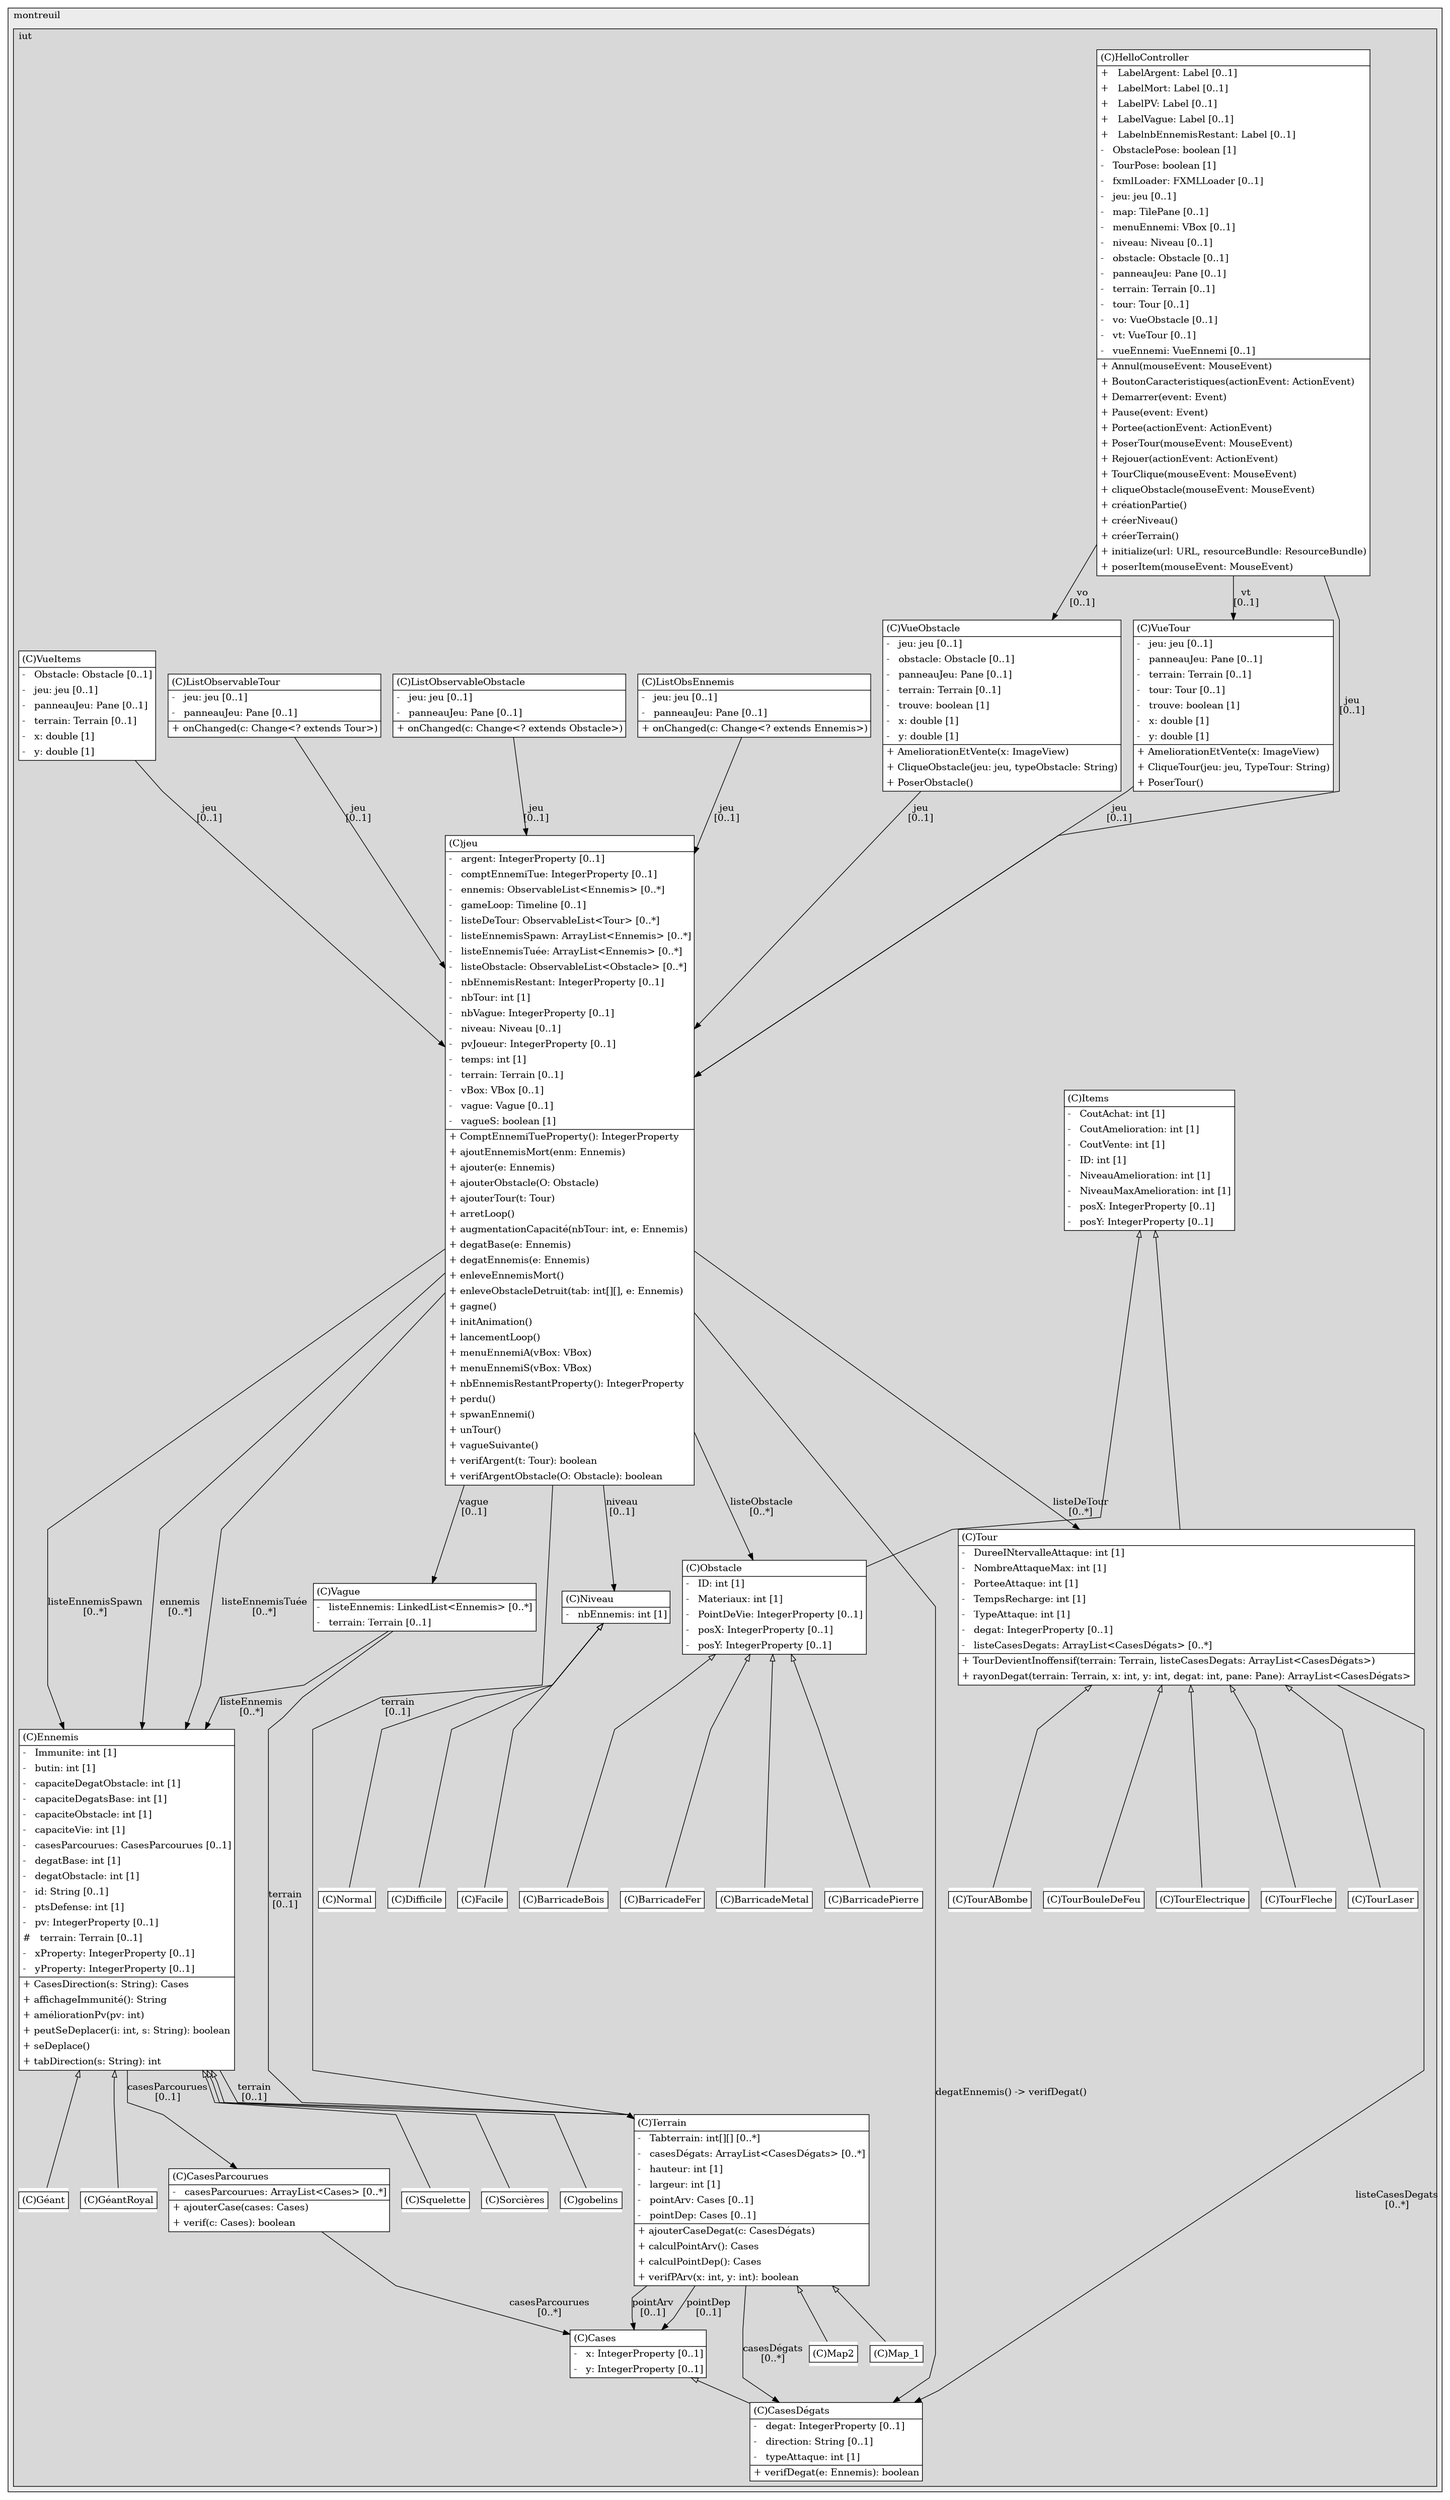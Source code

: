 @startuml

/' diagram meta data start
config=StructureConfiguration;
{
  "projectClassification": {
    "searchMode": "OpenProject", // OpenProject, AllProjects
    "includedProjects": "",
    "pathEndKeywords": "*.impl",
    "isClientPath": "",
    "isClientName": "",
    "isTestPath": "",
    "isTestName": "",
    "isMappingPath": "",
    "isMappingName": "",
    "isDataAccessPath": "",
    "isDataAccessName": "",
    "isDataStructurePath": "",
    "isDataStructureName": "",
    "isInterfaceStructuresPath": "",
    "isInterfaceStructuresName": "",
    "isEntryPointPath": "",
    "isEntryPointName": "",
    "treatFinalFieldsAsMandatory": false
  },
  "graphRestriction": {
    "classPackageExcludeFilter": "",
    "classPackageIncludeFilter": "",
    "classNameExcludeFilter": "",
    "classNameIncludeFilter": "",
    "methodNameExcludeFilter": "",
    "methodNameIncludeFilter": "",
    "removeByInheritance": "", // inheritance/annotation based filtering is done in a second step
    "removeByAnnotation": "",
    "removeByClassPackage": "", // cleanup the graph after inheritance/annotation based filtering is done
    "removeByClassName": "",
    "cutMappings": false,
    "cutEnum": true,
    "cutTests": true,
    "cutClient": true,
    "cutDataAccess": false,
    "cutInterfaceStructures": false,
    "cutDataStructures": false,
    "cutGetterAndSetter": true,
    "cutConstructors": true
  },
  "graphTraversal": {
    "forwardDepth": 6,
    "backwardDepth": 6,
    "classPackageExcludeFilter": "",
    "classPackageIncludeFilter": "",
    "classNameExcludeFilter": "",
    "classNameIncludeFilter": "",
    "methodNameExcludeFilter": "",
    "methodNameIncludeFilter": "",
    "hideMappings": false,
    "hideDataStructures": false,
    "hidePrivateMethods": true,
    "hideInterfaceCalls": true, // indirection: implementation -> interface (is hidden) -> implementation
    "onlyShowApplicationEntryPoints": false, // root node is included
    "useMethodCallsForStructureDiagram": "ForwardOnly" // ForwardOnly, BothDirections, No
  },
  "details": {
    "aggregation": "GroupByClass", // ByClass, GroupByClass, None
    "showClassGenericTypes": true,
    "showMethods": true,
    "showMethodParameterNames": true,
    "showMethodParameterTypes": true,
    "showMethodReturnType": true,
    "showPackageLevels": 2,
    "showDetailedClassStructure": true
  },
  "rootClass": "fr.montreuil.iut.RoyalElphia.modele.jeu",
  "extensionCallbackMethod": "" // qualified.class.name#methodName - signature: public static String method(String)
}
diagram meta data end '/



digraph g {
    rankdir="TB"
    splines=polyline
    

'nodes 
subgraph cluster_1290044579 { 
   	label=montreuil
	labeljust=l
	fillcolor="#ececec"
	style=filled
   
   subgraph cluster_2015037111 { 
   	label=iut
	labeljust=l
	fillcolor="#d8d8d8"
	style=filled
   
   BarricadeBois1169932984[
	label=<<TABLE BORDER="1" CELLBORDER="0" CELLPADDING="4" CELLSPACING="0">
<TR><TD ALIGN="LEFT" >(C)BarricadeBois</TD></TR>
</TABLE>>
	style=filled
	margin=0
	shape=plaintext
	fillcolor="#FFFFFF"
];

BarricadeFer1169932984[
	label=<<TABLE BORDER="1" CELLBORDER="0" CELLPADDING="4" CELLSPACING="0">
<TR><TD ALIGN="LEFT" >(C)BarricadeFer</TD></TR>
</TABLE>>
	style=filled
	margin=0
	shape=plaintext
	fillcolor="#FFFFFF"
];

BarricadeMetal1169932984[
	label=<<TABLE BORDER="1" CELLBORDER="0" CELLPADDING="4" CELLSPACING="0">
<TR><TD ALIGN="LEFT" >(C)BarricadeMetal</TD></TR>
</TABLE>>
	style=filled
	margin=0
	shape=plaintext
	fillcolor="#FFFFFF"
];

BarricadePierre1169932984[
	label=<<TABLE BORDER="1" CELLBORDER="0" CELLPADDING="4" CELLSPACING="0">
<TR><TD ALIGN="LEFT" >(C)BarricadePierre</TD></TR>
</TABLE>>
	style=filled
	margin=0
	shape=plaintext
	fillcolor="#FFFFFF"
];

Cases331915373[
	label=<<TABLE BORDER="1" CELLBORDER="0" CELLPADDING="4" CELLSPACING="0">
<TR><TD ALIGN="LEFT" >(C)Cases</TD></TR>
<HR/>
<TR><TD ALIGN="LEFT" >-   x: IntegerProperty [0..1]</TD></TR>
<TR><TD ALIGN="LEFT" >-   y: IntegerProperty [0..1]</TD></TR>
</TABLE>>
	style=filled
	margin=0
	shape=plaintext
	fillcolor="#FFFFFF"
];

CasesDégats331915373[
	label=<<TABLE BORDER="1" CELLBORDER="0" CELLPADDING="4" CELLSPACING="0">
<TR><TD ALIGN="LEFT" >(C)CasesDégats</TD></TR>
<HR/>
<TR><TD ALIGN="LEFT" >-   degat: IntegerProperty [0..1]</TD></TR>
<TR><TD ALIGN="LEFT" >-   direction: String [0..1]</TD></TR>
<TR><TD ALIGN="LEFT" >-   typeAttaque: int [1]</TD></TR>
<HR/>
<TR><TD ALIGN="LEFT" >+ verifDegat(e: Ennemis): boolean</TD></TR>
</TABLE>>
	style=filled
	margin=0
	shape=plaintext
	fillcolor="#FFFFFF"
];

CasesParcourues331915373[
	label=<<TABLE BORDER="1" CELLBORDER="0" CELLPADDING="4" CELLSPACING="0">
<TR><TD ALIGN="LEFT" >(C)CasesParcourues</TD></TR>
<HR/>
<TR><TD ALIGN="LEFT" >-   casesParcourues: ArrayList&lt;Cases&gt; [0..*]</TD></TR>
<HR/>
<TR><TD ALIGN="LEFT" >+ ajouterCase(cases: Cases)</TD></TR>
<TR><TD ALIGN="LEFT" >+ verif(c: Cases): boolean</TD></TR>
</TABLE>>
	style=filled
	margin=0
	shape=plaintext
	fillcolor="#FFFFFF"
];

Difficile1039865401[
	label=<<TABLE BORDER="1" CELLBORDER="0" CELLPADDING="4" CELLSPACING="0">
<TR><TD ALIGN="LEFT" >(C)Difficile</TD></TR>
</TABLE>>
	style=filled
	margin=0
	shape=plaintext
	fillcolor="#FFFFFF"
];

Ennemis1432886034[
	label=<<TABLE BORDER="1" CELLBORDER="0" CELLPADDING="4" CELLSPACING="0">
<TR><TD ALIGN="LEFT" >(C)Ennemis</TD></TR>
<HR/>
<TR><TD ALIGN="LEFT" >-   Immunite: int [1]</TD></TR>
<TR><TD ALIGN="LEFT" >-   butin: int [1]</TD></TR>
<TR><TD ALIGN="LEFT" >-   capaciteDegatObstacle: int [1]</TD></TR>
<TR><TD ALIGN="LEFT" >-   capaciteDegatsBase: int [1]</TD></TR>
<TR><TD ALIGN="LEFT" >-   capaciteObstacle: int [1]</TD></TR>
<TR><TD ALIGN="LEFT" >-   capaciteVie: int [1]</TD></TR>
<TR><TD ALIGN="LEFT" >-   casesParcourues: CasesParcourues [0..1]</TD></TR>
<TR><TD ALIGN="LEFT" >-   degatBase: int [1]</TD></TR>
<TR><TD ALIGN="LEFT" >-   degatObstacle: int [1]</TD></TR>
<TR><TD ALIGN="LEFT" >-   id: String [0..1]</TD></TR>
<TR><TD ALIGN="LEFT" >-   ptsDefense: int [1]</TD></TR>
<TR><TD ALIGN="LEFT" >-   pv: IntegerProperty [0..1]</TD></TR>
<TR><TD ALIGN="LEFT" >#   terrain: Terrain [0..1]</TD></TR>
<TR><TD ALIGN="LEFT" >-   xProperty: IntegerProperty [0..1]</TD></TR>
<TR><TD ALIGN="LEFT" >-   yProperty: IntegerProperty [0..1]</TD></TR>
<HR/>
<TR><TD ALIGN="LEFT" >+ CasesDirection(s: String): Cases</TD></TR>
<TR><TD ALIGN="LEFT" >+ affichageImmunité(): String</TD></TR>
<TR><TD ALIGN="LEFT" >+ améliorationPv(pv: int)</TD></TR>
<TR><TD ALIGN="LEFT" >+ peutSeDeplacer(i: int, s: String): boolean</TD></TR>
<TR><TD ALIGN="LEFT" >+ seDeplace()</TD></TR>
<TR><TD ALIGN="LEFT" >+ tabDirection(s: String): int</TD></TR>
</TABLE>>
	style=filled
	margin=0
	shape=plaintext
	fillcolor="#FFFFFF"
];

Facile1039865401[
	label=<<TABLE BORDER="1" CELLBORDER="0" CELLPADDING="4" CELLSPACING="0">
<TR><TD ALIGN="LEFT" >(C)Facile</TD></TR>
</TABLE>>
	style=filled
	margin=0
	shape=plaintext
	fillcolor="#FFFFFF"
];

Géant1432886034[
	label=<<TABLE BORDER="1" CELLBORDER="0" CELLPADDING="4" CELLSPACING="0">
<TR><TD ALIGN="LEFT" >(C)Géant</TD></TR>
</TABLE>>
	style=filled
	margin=0
	shape=plaintext
	fillcolor="#FFFFFF"
];

GéantRoyal1432886034[
	label=<<TABLE BORDER="1" CELLBORDER="0" CELLPADDING="4" CELLSPACING="0">
<TR><TD ALIGN="LEFT" >(C)GéantRoyal</TD></TR>
</TABLE>>
	style=filled
	margin=0
	shape=plaintext
	fillcolor="#FFFFFF"
];

HelloController190491813[
	label=<<TABLE BORDER="1" CELLBORDER="0" CELLPADDING="4" CELLSPACING="0">
<TR><TD ALIGN="LEFT" >(C)HelloController</TD></TR>
<HR/>
<TR><TD ALIGN="LEFT" >+   LabelArgent: Label [0..1]</TD></TR>
<TR><TD ALIGN="LEFT" >+   LabelMort: Label [0..1]</TD></TR>
<TR><TD ALIGN="LEFT" >+   LabelPV: Label [0..1]</TD></TR>
<TR><TD ALIGN="LEFT" >+   LabelVague: Label [0..1]</TD></TR>
<TR><TD ALIGN="LEFT" >+   LabelnbEnnemisRestant: Label [0..1]</TD></TR>
<TR><TD ALIGN="LEFT" >-   ObstaclePose: boolean [1]</TD></TR>
<TR><TD ALIGN="LEFT" >-   TourPose: boolean [1]</TD></TR>
<TR><TD ALIGN="LEFT" >-   fxmlLoader: FXMLLoader [0..1]</TD></TR>
<TR><TD ALIGN="LEFT" >-   jeu: jeu [0..1]</TD></TR>
<TR><TD ALIGN="LEFT" >-   map: TilePane [0..1]</TD></TR>
<TR><TD ALIGN="LEFT" >-   menuEnnemi: VBox [0..1]</TD></TR>
<TR><TD ALIGN="LEFT" >-   niveau: Niveau [0..1]</TD></TR>
<TR><TD ALIGN="LEFT" >-   obstacle: Obstacle [0..1]</TD></TR>
<TR><TD ALIGN="LEFT" >-   panneauJeu: Pane [0..1]</TD></TR>
<TR><TD ALIGN="LEFT" >-   terrain: Terrain [0..1]</TD></TR>
<TR><TD ALIGN="LEFT" >-   tour: Tour [0..1]</TD></TR>
<TR><TD ALIGN="LEFT" >-   vo: VueObstacle [0..1]</TD></TR>
<TR><TD ALIGN="LEFT" >-   vt: VueTour [0..1]</TD></TR>
<TR><TD ALIGN="LEFT" >-   vueEnnemi: VueEnnemi [0..1]</TD></TR>
<HR/>
<TR><TD ALIGN="LEFT" >+ Annul(mouseEvent: MouseEvent)</TD></TR>
<TR><TD ALIGN="LEFT" >+ BoutonCaracteristiques(actionEvent: ActionEvent)</TD></TR>
<TR><TD ALIGN="LEFT" >+ Demarrer(event: Event)</TD></TR>
<TR><TD ALIGN="LEFT" >+ Pause(event: Event)</TD></TR>
<TR><TD ALIGN="LEFT" >+ Portee(actionEvent: ActionEvent)</TD></TR>
<TR><TD ALIGN="LEFT" >+ PoserTour(mouseEvent: MouseEvent)</TD></TR>
<TR><TD ALIGN="LEFT" >+ Rejouer(actionEvent: ActionEvent)</TD></TR>
<TR><TD ALIGN="LEFT" >+ TourClique(mouseEvent: MouseEvent)</TD></TR>
<TR><TD ALIGN="LEFT" >+ cliqueObstacle(mouseEvent: MouseEvent)</TD></TR>
<TR><TD ALIGN="LEFT" >+ créationPartie()</TD></TR>
<TR><TD ALIGN="LEFT" >+ créerNiveau()</TD></TR>
<TR><TD ALIGN="LEFT" >+ créerTerrain()</TD></TR>
<TR><TD ALIGN="LEFT" >+ initialize(url: URL, resourceBundle: ResourceBundle)</TD></TR>
<TR><TD ALIGN="LEFT" >+ poserItem(mouseEvent: MouseEvent)</TD></TR>
</TABLE>>
	style=filled
	margin=0
	shape=plaintext
	fillcolor="#FFFFFF"
];

Items1146228681[
	label=<<TABLE BORDER="1" CELLBORDER="0" CELLPADDING="4" CELLSPACING="0">
<TR><TD ALIGN="LEFT" >(C)Items</TD></TR>
<HR/>
<TR><TD ALIGN="LEFT" >-   CoutAchat: int [1]</TD></TR>
<TR><TD ALIGN="LEFT" >-   CoutAmelioration: int [1]</TD></TR>
<TR><TD ALIGN="LEFT" >-   CoutVente: int [1]</TD></TR>
<TR><TD ALIGN="LEFT" >-   ID: int [1]</TD></TR>
<TR><TD ALIGN="LEFT" >-   NiveauAmelioration: int [1]</TD></TR>
<TR><TD ALIGN="LEFT" >-   NiveauMaxAmelioration: int [1]</TD></TR>
<TR><TD ALIGN="LEFT" >-   posX: IntegerProperty [0..1]</TD></TR>
<TR><TD ALIGN="LEFT" >-   posY: IntegerProperty [0..1]</TD></TR>
</TABLE>>
	style=filled
	margin=0
	shape=plaintext
	fillcolor="#FFFFFF"
];

ListObsEnnemis190491813[
	label=<<TABLE BORDER="1" CELLBORDER="0" CELLPADDING="4" CELLSPACING="0">
<TR><TD ALIGN="LEFT" >(C)ListObsEnnemis</TD></TR>
<HR/>
<TR><TD ALIGN="LEFT" >-   jeu: jeu [0..1]</TD></TR>
<TR><TD ALIGN="LEFT" >-   panneauJeu: Pane [0..1]</TD></TR>
<HR/>
<TR><TD ALIGN="LEFT" >+ onChanged(c: Change&lt;? extends Ennemis&gt;)</TD></TR>
</TABLE>>
	style=filled
	margin=0
	shape=plaintext
	fillcolor="#FFFFFF"
];

ListObservableObstacle1169932984[
	label=<<TABLE BORDER="1" CELLBORDER="0" CELLPADDING="4" CELLSPACING="0">
<TR><TD ALIGN="LEFT" >(C)ListObservableObstacle</TD></TR>
<HR/>
<TR><TD ALIGN="LEFT" >-   jeu: jeu [0..1]</TD></TR>
<TR><TD ALIGN="LEFT" >-   panneauJeu: Pane [0..1]</TD></TR>
<HR/>
<TR><TD ALIGN="LEFT" >+ onChanged(c: Change&lt;? extends Obstacle&gt;)</TD></TR>
</TABLE>>
	style=filled
	margin=0
	shape=plaintext
	fillcolor="#FFFFFF"
];

ListObservableTour1699219711[
	label=<<TABLE BORDER="1" CELLBORDER="0" CELLPADDING="4" CELLSPACING="0">
<TR><TD ALIGN="LEFT" >(C)ListObservableTour</TD></TR>
<HR/>
<TR><TD ALIGN="LEFT" >-   jeu: jeu [0..1]</TD></TR>
<TR><TD ALIGN="LEFT" >-   panneauJeu: Pane [0..1]</TD></TR>
<HR/>
<TR><TD ALIGN="LEFT" >+ onChanged(c: Change&lt;? extends Tour&gt;)</TD></TR>
</TABLE>>
	style=filled
	margin=0
	shape=plaintext
	fillcolor="#FFFFFF"
];

Map2331915373[
	label=<<TABLE BORDER="1" CELLBORDER="0" CELLPADDING="4" CELLSPACING="0">
<TR><TD ALIGN="LEFT" >(C)Map2</TD></TR>
</TABLE>>
	style=filled
	margin=0
	shape=plaintext
	fillcolor="#FFFFFF"
];

Map_1331915373[
	label=<<TABLE BORDER="1" CELLBORDER="0" CELLPADDING="4" CELLSPACING="0">
<TR><TD ALIGN="LEFT" >(C)Map_1</TD></TR>
</TABLE>>
	style=filled
	margin=0
	shape=plaintext
	fillcolor="#FFFFFF"
];

Niveau1039865401[
	label=<<TABLE BORDER="1" CELLBORDER="0" CELLPADDING="4" CELLSPACING="0">
<TR><TD ALIGN="LEFT" >(C)Niveau</TD></TR>
<HR/>
<TR><TD ALIGN="LEFT" >-   nbEnnemis: int [1]</TD></TR>
</TABLE>>
	style=filled
	margin=0
	shape=plaintext
	fillcolor="#FFFFFF"
];

Normal1039865401[
	label=<<TABLE BORDER="1" CELLBORDER="0" CELLPADDING="4" CELLSPACING="0">
<TR><TD ALIGN="LEFT" >(C)Normal</TD></TR>
</TABLE>>
	style=filled
	margin=0
	shape=plaintext
	fillcolor="#FFFFFF"
];

Obstacle1169932984[
	label=<<TABLE BORDER="1" CELLBORDER="0" CELLPADDING="4" CELLSPACING="0">
<TR><TD ALIGN="LEFT" >(C)Obstacle</TD></TR>
<HR/>
<TR><TD ALIGN="LEFT" >-   ID: int [1]</TD></TR>
<TR><TD ALIGN="LEFT" >-   Materiaux: int [1]</TD></TR>
<TR><TD ALIGN="LEFT" >-   PointDeVie: IntegerProperty [0..1]</TD></TR>
<TR><TD ALIGN="LEFT" >-   posX: IntegerProperty [0..1]</TD></TR>
<TR><TD ALIGN="LEFT" >-   posY: IntegerProperty [0..1]</TD></TR>
</TABLE>>
	style=filled
	margin=0
	shape=plaintext
	fillcolor="#FFFFFF"
];

Sorcières1432886034[
	label=<<TABLE BORDER="1" CELLBORDER="0" CELLPADDING="4" CELLSPACING="0">
<TR><TD ALIGN="LEFT" >(C)Sorcières</TD></TR>
</TABLE>>
	style=filled
	margin=0
	shape=plaintext
	fillcolor="#FFFFFF"
];

Squelette1432886034[
	label=<<TABLE BORDER="1" CELLBORDER="0" CELLPADDING="4" CELLSPACING="0">
<TR><TD ALIGN="LEFT" >(C)Squelette</TD></TR>
</TABLE>>
	style=filled
	margin=0
	shape=plaintext
	fillcolor="#FFFFFF"
];

Terrain331915373[
	label=<<TABLE BORDER="1" CELLBORDER="0" CELLPADDING="4" CELLSPACING="0">
<TR><TD ALIGN="LEFT" >(C)Terrain</TD></TR>
<HR/>
<TR><TD ALIGN="LEFT" >-   Tabterrain: int[][] [0..*]</TD></TR>
<TR><TD ALIGN="LEFT" >-   casesDégats: ArrayList&lt;CasesDégats&gt; [0..*]</TD></TR>
<TR><TD ALIGN="LEFT" >-   hauteur: int [1]</TD></TR>
<TR><TD ALIGN="LEFT" >-   largeur: int [1]</TD></TR>
<TR><TD ALIGN="LEFT" >-   pointArv: Cases [0..1]</TD></TR>
<TR><TD ALIGN="LEFT" >-   pointDep: Cases [0..1]</TD></TR>
<HR/>
<TR><TD ALIGN="LEFT" >+ ajouterCaseDegat(c: CasesDégats)</TD></TR>
<TR><TD ALIGN="LEFT" >+ calculPointArv(): Cases</TD></TR>
<TR><TD ALIGN="LEFT" >+ calculPointDep(): Cases</TD></TR>
<TR><TD ALIGN="LEFT" >+ verifPArv(x: int, y: int): boolean</TD></TR>
</TABLE>>
	style=filled
	margin=0
	shape=plaintext
	fillcolor="#FFFFFF"
];

Tour1699219711[
	label=<<TABLE BORDER="1" CELLBORDER="0" CELLPADDING="4" CELLSPACING="0">
<TR><TD ALIGN="LEFT" >(C)Tour</TD></TR>
<HR/>
<TR><TD ALIGN="LEFT" >-   DureeINtervalleAttaque: int [1]</TD></TR>
<TR><TD ALIGN="LEFT" >-   NombreAttaqueMax: int [1]</TD></TR>
<TR><TD ALIGN="LEFT" >-   PorteeAttaque: int [1]</TD></TR>
<TR><TD ALIGN="LEFT" >-   TempsRecharge: int [1]</TD></TR>
<TR><TD ALIGN="LEFT" >-   TypeAttaque: int [1]</TD></TR>
<TR><TD ALIGN="LEFT" >-   degat: IntegerProperty [0..1]</TD></TR>
<TR><TD ALIGN="LEFT" >-   listeCasesDegats: ArrayList&lt;CasesDégats&gt; [0..*]</TD></TR>
<HR/>
<TR><TD ALIGN="LEFT" >+ TourDevientInoffensif(terrain: Terrain, listeCasesDegats: ArrayList&lt;CasesDégats&gt;)</TD></TR>
<TR><TD ALIGN="LEFT" >+ rayonDegat(terrain: Terrain, x: int, y: int, degat: int, pane: Pane): ArrayList&lt;CasesDégats&gt;</TD></TR>
</TABLE>>
	style=filled
	margin=0
	shape=plaintext
	fillcolor="#FFFFFF"
];

TourABombe1699219711[
	label=<<TABLE BORDER="1" CELLBORDER="0" CELLPADDING="4" CELLSPACING="0">
<TR><TD ALIGN="LEFT" >(C)TourABombe</TD></TR>
</TABLE>>
	style=filled
	margin=0
	shape=plaintext
	fillcolor="#FFFFFF"
];

TourBouleDeFeu1699219711[
	label=<<TABLE BORDER="1" CELLBORDER="0" CELLPADDING="4" CELLSPACING="0">
<TR><TD ALIGN="LEFT" >(C)TourBouleDeFeu</TD></TR>
</TABLE>>
	style=filled
	margin=0
	shape=plaintext
	fillcolor="#FFFFFF"
];

TourElectrique1699219711[
	label=<<TABLE BORDER="1" CELLBORDER="0" CELLPADDING="4" CELLSPACING="0">
<TR><TD ALIGN="LEFT" >(C)TourElectrique</TD></TR>
</TABLE>>
	style=filled
	margin=0
	shape=plaintext
	fillcolor="#FFFFFF"
];

TourFleche1699219711[
	label=<<TABLE BORDER="1" CELLBORDER="0" CELLPADDING="4" CELLSPACING="0">
<TR><TD ALIGN="LEFT" >(C)TourFleche</TD></TR>
</TABLE>>
	style=filled
	margin=0
	shape=plaintext
	fillcolor="#FFFFFF"
];

TourLaser1699219711[
	label=<<TABLE BORDER="1" CELLBORDER="0" CELLPADDING="4" CELLSPACING="0">
<TR><TD ALIGN="LEFT" >(C)TourLaser</TD></TR>
</TABLE>>
	style=filled
	margin=0
	shape=plaintext
	fillcolor="#FFFFFF"
];

Vague2082819131[
	label=<<TABLE BORDER="1" CELLBORDER="0" CELLPADDING="4" CELLSPACING="0">
<TR><TD ALIGN="LEFT" >(C)Vague</TD></TR>
<HR/>
<TR><TD ALIGN="LEFT" >-   listeEnnemis: LinkedList&lt;Ennemis&gt; [0..*]</TD></TR>
<TR><TD ALIGN="LEFT" >-   terrain: Terrain [0..1]</TD></TR>
</TABLE>>
	style=filled
	margin=0
	shape=plaintext
	fillcolor="#FFFFFF"
];

VueItems61364067[
	label=<<TABLE BORDER="1" CELLBORDER="0" CELLPADDING="4" CELLSPACING="0">
<TR><TD ALIGN="LEFT" >(C)VueItems</TD></TR>
<HR/>
<TR><TD ALIGN="LEFT" >-   Obstacle: Obstacle [0..1]</TD></TR>
<TR><TD ALIGN="LEFT" >-   jeu: jeu [0..1]</TD></TR>
<TR><TD ALIGN="LEFT" >-   panneauJeu: Pane [0..1]</TD></TR>
<TR><TD ALIGN="LEFT" >-   terrain: Terrain [0..1]</TD></TR>
<TR><TD ALIGN="LEFT" >-   x: double [1]</TD></TR>
<TR><TD ALIGN="LEFT" >-   y: double [1]</TD></TR>
</TABLE>>
	style=filled
	margin=0
	shape=plaintext
	fillcolor="#FFFFFF"
];

VueObstacle61364067[
	label=<<TABLE BORDER="1" CELLBORDER="0" CELLPADDING="4" CELLSPACING="0">
<TR><TD ALIGN="LEFT" >(C)VueObstacle</TD></TR>
<HR/>
<TR><TD ALIGN="LEFT" >-   jeu: jeu [0..1]</TD></TR>
<TR><TD ALIGN="LEFT" >-   obstacle: Obstacle [0..1]</TD></TR>
<TR><TD ALIGN="LEFT" >-   panneauJeu: Pane [0..1]</TD></TR>
<TR><TD ALIGN="LEFT" >-   terrain: Terrain [0..1]</TD></TR>
<TR><TD ALIGN="LEFT" >-   trouve: boolean [1]</TD></TR>
<TR><TD ALIGN="LEFT" >-   x: double [1]</TD></TR>
<TR><TD ALIGN="LEFT" >-   y: double [1]</TD></TR>
<HR/>
<TR><TD ALIGN="LEFT" >+ AmeliorationEtVente(x: ImageView)</TD></TR>
<TR><TD ALIGN="LEFT" >+ CliqueObstacle(jeu: jeu, typeObstacle: String)</TD></TR>
<TR><TD ALIGN="LEFT" >+ PoserObstacle()</TD></TR>
</TABLE>>
	style=filled
	margin=0
	shape=plaintext
	fillcolor="#FFFFFF"
];

VueTour61364067[
	label=<<TABLE BORDER="1" CELLBORDER="0" CELLPADDING="4" CELLSPACING="0">
<TR><TD ALIGN="LEFT" >(C)VueTour</TD></TR>
<HR/>
<TR><TD ALIGN="LEFT" >-   jeu: jeu [0..1]</TD></TR>
<TR><TD ALIGN="LEFT" >-   panneauJeu: Pane [0..1]</TD></TR>
<TR><TD ALIGN="LEFT" >-   terrain: Terrain [0..1]</TD></TR>
<TR><TD ALIGN="LEFT" >-   tour: Tour [0..1]</TD></TR>
<TR><TD ALIGN="LEFT" >-   trouve: boolean [1]</TD></TR>
<TR><TD ALIGN="LEFT" >-   x: double [1]</TD></TR>
<TR><TD ALIGN="LEFT" >-   y: double [1]</TD></TR>
<HR/>
<TR><TD ALIGN="LEFT" >+ AmeliorationEtVente(x: ImageView)</TD></TR>
<TR><TD ALIGN="LEFT" >+ CliqueTour(jeu: jeu, TypeTour: String)</TD></TR>
<TR><TD ALIGN="LEFT" >+ PoserTour()</TD></TR>
</TABLE>>
	style=filled
	margin=0
	shape=plaintext
	fillcolor="#FFFFFF"
];

gobelins1432886034[
	label=<<TABLE BORDER="1" CELLBORDER="0" CELLPADDING="4" CELLSPACING="0">
<TR><TD ALIGN="LEFT" >(C)gobelins</TD></TR>
</TABLE>>
	style=filled
	margin=0
	shape=plaintext
	fillcolor="#FFFFFF"
];

jeu2082819131[
	label=<<TABLE BORDER="1" CELLBORDER="0" CELLPADDING="4" CELLSPACING="0">
<TR><TD ALIGN="LEFT" >(C)jeu</TD></TR>
<HR/>
<TR><TD ALIGN="LEFT" >-   argent: IntegerProperty [0..1]</TD></TR>
<TR><TD ALIGN="LEFT" >-   comptEnnemiTue: IntegerProperty [0..1]</TD></TR>
<TR><TD ALIGN="LEFT" >-   ennemis: ObservableList&lt;Ennemis&gt; [0..*]</TD></TR>
<TR><TD ALIGN="LEFT" >-   gameLoop: Timeline [0..1]</TD></TR>
<TR><TD ALIGN="LEFT" >-   listeDeTour: ObservableList&lt;Tour&gt; [0..*]</TD></TR>
<TR><TD ALIGN="LEFT" >-   listeEnnemisSpawn: ArrayList&lt;Ennemis&gt; [0..*]</TD></TR>
<TR><TD ALIGN="LEFT" >-   listeEnnemisTuée: ArrayList&lt;Ennemis&gt; [0..*]</TD></TR>
<TR><TD ALIGN="LEFT" >-   listeObstacle: ObservableList&lt;Obstacle&gt; [0..*]</TD></TR>
<TR><TD ALIGN="LEFT" >-   nbEnnemisRestant: IntegerProperty [0..1]</TD></TR>
<TR><TD ALIGN="LEFT" >-   nbTour: int [1]</TD></TR>
<TR><TD ALIGN="LEFT" >-   nbVague: IntegerProperty [0..1]</TD></TR>
<TR><TD ALIGN="LEFT" >-   niveau: Niveau [0..1]</TD></TR>
<TR><TD ALIGN="LEFT" >-   pvJoueur: IntegerProperty [0..1]</TD></TR>
<TR><TD ALIGN="LEFT" >-   temps: int [1]</TD></TR>
<TR><TD ALIGN="LEFT" >-   terrain: Terrain [0..1]</TD></TR>
<TR><TD ALIGN="LEFT" >-   vBox: VBox [0..1]</TD></TR>
<TR><TD ALIGN="LEFT" >-   vague: Vague [0..1]</TD></TR>
<TR><TD ALIGN="LEFT" >-   vagueS: boolean [1]</TD></TR>
<HR/>
<TR><TD ALIGN="LEFT" >+ ComptEnnemiTueProperty(): IntegerProperty</TD></TR>
<TR><TD ALIGN="LEFT" >+ ajoutEnnemisMort(enm: Ennemis)</TD></TR>
<TR><TD ALIGN="LEFT" >+ ajouter(e: Ennemis)</TD></TR>
<TR><TD ALIGN="LEFT" >+ ajouterObstacle(O: Obstacle)</TD></TR>
<TR><TD ALIGN="LEFT" >+ ajouterTour(t: Tour)</TD></TR>
<TR><TD ALIGN="LEFT" >+ arretLoop()</TD></TR>
<TR><TD ALIGN="LEFT" >+ augmentationCapacité(nbTour: int, e: Ennemis)</TD></TR>
<TR><TD ALIGN="LEFT" >+ degatBase(e: Ennemis)</TD></TR>
<TR><TD ALIGN="LEFT" >+ degatEnnemis(e: Ennemis)</TD></TR>
<TR><TD ALIGN="LEFT" >+ enleveEnnemisMort()</TD></TR>
<TR><TD ALIGN="LEFT" >+ enleveObstacleDetruit(tab: int[][], e: Ennemis)</TD></TR>
<TR><TD ALIGN="LEFT" >+ gagne()</TD></TR>
<TR><TD ALIGN="LEFT" >+ initAnimation()</TD></TR>
<TR><TD ALIGN="LEFT" >+ lancementLoop()</TD></TR>
<TR><TD ALIGN="LEFT" >+ menuEnnemiA(vBox: VBox)</TD></TR>
<TR><TD ALIGN="LEFT" >+ menuEnnemiS(vBox: VBox)</TD></TR>
<TR><TD ALIGN="LEFT" >+ nbEnnemisRestantProperty(): IntegerProperty</TD></TR>
<TR><TD ALIGN="LEFT" >+ perdu()</TD></TR>
<TR><TD ALIGN="LEFT" >+ spwanEnnemi()</TD></TR>
<TR><TD ALIGN="LEFT" >+ unTour()</TD></TR>
<TR><TD ALIGN="LEFT" >+ vagueSuivante()</TD></TR>
<TR><TD ALIGN="LEFT" >+ verifArgent(t: Tour): boolean</TD></TR>
<TR><TD ALIGN="LEFT" >+ verifArgentObstacle(O: Obstacle): boolean</TD></TR>
</TABLE>>
	style=filled
	margin=0
	shape=plaintext
	fillcolor="#FFFFFF"
];
} 
} 

'edges    
Cases331915373 -> CasesDégats331915373[arrowhead=none, arrowtail=empty, dir=both];
CasesParcourues331915373 -> Cases331915373[label="casesParcourues
[0..*]"];
Ennemis1432886034 -> CasesParcourues331915373[label="casesParcourues
[0..1]"];
Ennemis1432886034 -> Géant1432886034[arrowhead=none, arrowtail=empty, dir=both];
Ennemis1432886034 -> GéantRoyal1432886034[arrowhead=none, arrowtail=empty, dir=both];
Ennemis1432886034 -> Sorcières1432886034[arrowhead=none, arrowtail=empty, dir=both];
Ennemis1432886034 -> Squelette1432886034[arrowhead=none, arrowtail=empty, dir=both];
Ennemis1432886034 -> Terrain331915373[label="terrain
[0..1]"];
Ennemis1432886034 -> gobelins1432886034[arrowhead=none, arrowtail=empty, dir=both];
HelloController190491813 -> VueObstacle61364067[label="vo
[0..1]"];
HelloController190491813 -> VueTour61364067[label="vt
[0..1]"];
HelloController190491813 -> jeu2082819131[label="jeu
[0..1]"];
Items1146228681 -> Obstacle1169932984[arrowhead=none, arrowtail=empty, dir=both];
Items1146228681 -> Tour1699219711[arrowhead=none, arrowtail=empty, dir=both];
ListObsEnnemis190491813 -> jeu2082819131[label="jeu
[0..1]"];
ListObservableObstacle1169932984 -> jeu2082819131[label="jeu
[0..1]"];
ListObservableTour1699219711 -> jeu2082819131[label="jeu
[0..1]"];
Niveau1039865401 -> Difficile1039865401[arrowhead=none, arrowtail=empty, dir=both];
Niveau1039865401 -> Facile1039865401[arrowhead=none, arrowtail=empty, dir=both];
Niveau1039865401 -> Normal1039865401[arrowhead=none, arrowtail=empty, dir=both];
Obstacle1169932984 -> BarricadeBois1169932984[arrowhead=none, arrowtail=empty, dir=both];
Obstacle1169932984 -> BarricadeFer1169932984[arrowhead=none, arrowtail=empty, dir=both];
Obstacle1169932984 -> BarricadeMetal1169932984[arrowhead=none, arrowtail=empty, dir=both];
Obstacle1169932984 -> BarricadePierre1169932984[arrowhead=none, arrowtail=empty, dir=both];
Terrain331915373 -> Cases331915373[label="pointArv
[0..1]"];
Terrain331915373 -> Cases331915373[label="pointDep
[0..1]"];
Terrain331915373 -> CasesDégats331915373[label="casesDégats
[0..*]"];
Terrain331915373 -> Map2331915373[arrowhead=none, arrowtail=empty, dir=both];
Terrain331915373 -> Map_1331915373[arrowhead=none, arrowtail=empty, dir=both];
Tour1699219711 -> CasesDégats331915373[label="listeCasesDegats
[0..*]"];
Tour1699219711 -> TourABombe1699219711[arrowhead=none, arrowtail=empty, dir=both];
Tour1699219711 -> TourBouleDeFeu1699219711[arrowhead=none, arrowtail=empty, dir=both];
Tour1699219711 -> TourElectrique1699219711[arrowhead=none, arrowtail=empty, dir=both];
Tour1699219711 -> TourFleche1699219711[arrowhead=none, arrowtail=empty, dir=both];
Tour1699219711 -> TourLaser1699219711[arrowhead=none, arrowtail=empty, dir=both];
Vague2082819131 -> Ennemis1432886034[label="listeEnnemis
[0..*]"];
Vague2082819131 -> Terrain331915373[label="terrain
[0..1]"];
VueItems61364067 -> jeu2082819131[label="jeu
[0..1]"];
VueObstacle61364067 -> jeu2082819131[label="jeu
[0..1]"];
VueTour61364067 -> jeu2082819131[label="jeu
[0..1]"];
jeu2082819131 -> CasesDégats331915373[label="degatEnnemis() -> verifDegat()"];
jeu2082819131 -> Ennemis1432886034[label="ennemis
[0..*]"];
jeu2082819131 -> Ennemis1432886034[label="listeEnnemisSpawn
[0..*]"];
jeu2082819131 -> Ennemis1432886034[label="listeEnnemisTuée
[0..*]"];
jeu2082819131 -> Niveau1039865401[label="niveau
[0..1]"];
jeu2082819131 -> Obstacle1169932984[label="listeObstacle
[0..*]"];
jeu2082819131 -> Terrain331915373[label="terrain
[0..1]"];
jeu2082819131 -> Tour1699219711[label="listeDeTour
[0..*]"];
jeu2082819131 -> Vague2082819131[label="vague
[0..1]"];
    
}
@enduml